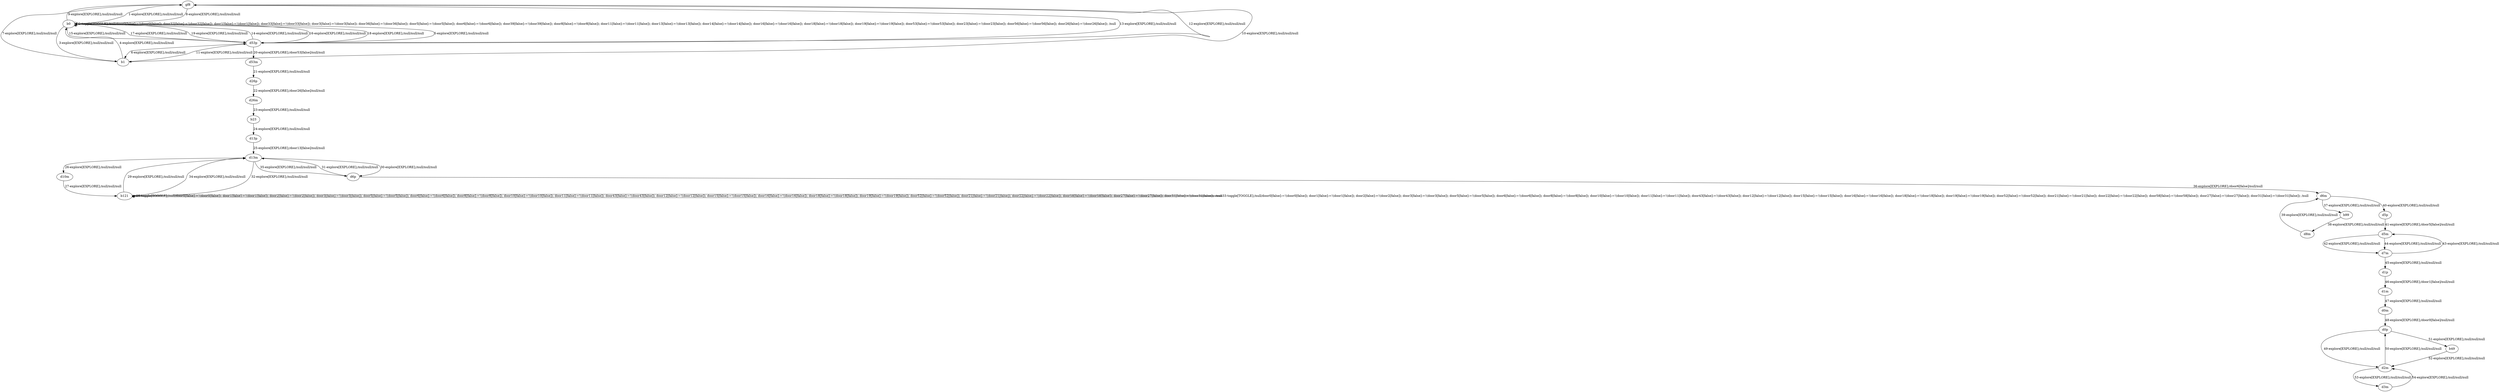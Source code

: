 # Total number of goals covered by this test: 1
# d3m --> d2m

digraph g {
"gf8" -> "b0" [label = "1-explore[EXPLORE];/null/null/null"];
"b0" -> "b0" [label = "2-toggle[TOGGLE];/null/door0[false]:=!(door0[false]); door32[false]:=!(door32[false]); door1[false]:=!(door1[false]); door33[false]:=!(door33[false]); door3[false]:=!(door3[false]); door36[false]:=!(door36[false]); door5[false]:=!(door5[false]); door6[false]:=!(door6[false]); door39[false]:=!(door39[false]); door8[false]:=!(door8[false]); door11[false]:=!(door11[false]); door13[false]:=!(door13[false]); door14[false]:=!(door14[false]); door16[false]:=!(door16[false]); door18[false]:=!(door18[false]); door19[false]:=!(door19[false]); door53[false]:=!(door53[false]); door23[false]:=!(door23[false]); door56[false]:=!(door56[false]); door26[false]:=!(door26[false]); /null"];
"b0" -> "b1" [label = "3-explore[EXPLORE];/null/null/null"];
"b1" -> "b0" [label = "4-explore[EXPLORE];/null/null/null"];
"b0" -> "d53p" [label = "5-explore[EXPLORE];/null/null/null"];
"d53p" -> "b1" [label = "6-explore[EXPLORE];/null/null/null"];
"b1" -> "gf8" [label = "7-explore[EXPLORE];/null/null/null"];
"gf8" -> "b0" [label = "8-explore[EXPLORE];/null/null/null"];
"b0" -> "gf8" [label = "9-explore[EXPLORE];/null/null/null"];
"gf8" -> "b1" [label = "10-explore[EXPLORE];/null/null/null"];
"b1" -> "d53p" [label = "11-explore[EXPLORE];/null/null/null"];
"d53p" -> "gf8" [label = "12-explore[EXPLORE];/null/null/null"];
"gf8" -> "d53p" [label = "13-explore[EXPLORE];/null/null/null"];
"d53p" -> "b0" [label = "14-explore[EXPLORE];/null/null/null"];
"b0" -> "d53p" [label = "15-explore[EXPLORE];/null/null/null"];
"d53p" -> "b0" [label = "16-explore[EXPLORE];/null/null/null"];
"b0" -> "d53p" [label = "17-explore[EXPLORE];/null/null/null"];
"d53p" -> "b0" [label = "18-explore[EXPLORE];/null/null/null"];
"b0" -> "d53p" [label = "19-explore[EXPLORE];/null/null/null"];
"d53p" -> "d53m" [label = "20-explore[EXPLORE];/door53[false]/null/null"];
"d53m" -> "d26p" [label = "21-explore[EXPLORE];/null/null/null"];
"d26p" -> "d26m" [label = "22-explore[EXPLORE];/door26[false]/null/null"];
"d26m" -> "b23" [label = "23-explore[EXPLORE];/null/null/null"];
"b23" -> "d13p" [label = "24-explore[EXPLORE];/null/null/null"];
"d13p" -> "d13m" [label = "25-explore[EXPLORE];/door13[false]/null/null"];
"d13m" -> "d10m" [label = "26-explore[EXPLORE];/null/null/null"];
"d10m" -> "b121" [label = "27-explore[EXPLORE];/null/null/null"];
"b121" -> "b121" [label = "28-toggle[TOGGLE];/null/door0[false]:=!(door0[false]); door1[false]:=!(door1[false]); door2[false]:=!(door2[false]); door3[false]:=!(door3[false]); door5[false]:=!(door5[false]); door6[false]:=!(door6[false]); door8[false]:=!(door8[false]); door10[false]:=!(door10[false]); door11[false]:=!(door11[false]); door43[false]:=!(door43[false]); door12[false]:=!(door12[false]); door15[false]:=!(door15[false]); door16[false]:=!(door16[false]); door18[false]:=!(door18[false]); door19[false]:=!(door19[false]); door52[false]:=!(door52[false]); door21[false]:=!(door21[false]); door22[false]:=!(door22[false]); door58[false]:=!(door58[false]); door27[false]:=!(door27[false]); door31[false]:=!(door31[false]); /null"];
"b121" -> "d13m" [label = "29-explore[EXPLORE];/null/null/null"];
"d13m" -> "d6p" [label = "30-explore[EXPLORE];/null/null/null"];
"d6p" -> "d13m" [label = "31-explore[EXPLORE];/null/null/null"];
"d13m" -> "b121" [label = "32-explore[EXPLORE];/null/null/null"];
"b121" -> "b121" [label = "33-toggle[TOGGLE];/null/door0[false]:=!(door0[false]); door1[false]:=!(door1[false]); door2[false]:=!(door2[false]); door3[false]:=!(door3[false]); door5[false]:=!(door5[false]); door6[false]:=!(door6[false]); door8[false]:=!(door8[false]); door10[false]:=!(door10[false]); door11[false]:=!(door11[false]); door43[false]:=!(door43[false]); door12[false]:=!(door12[false]); door15[false]:=!(door15[false]); door16[false]:=!(door16[false]); door18[false]:=!(door18[false]); door19[false]:=!(door19[false]); door52[false]:=!(door52[false]); door21[false]:=!(door21[false]); door22[false]:=!(door22[false]); door58[false]:=!(door58[false]); door27[false]:=!(door27[false]); door31[false]:=!(door31[false]); /null"];
"b121" -> "d13m" [label = "34-explore[EXPLORE];/null/null/null"];
"d13m" -> "d6p" [label = "35-explore[EXPLORE];/null/null/null"];
"d6p" -> "d6m" [label = "36-explore[EXPLORE];/door6[false]/null/null"];
"d6m" -> "b99" [label = "37-explore[EXPLORE];/null/null/null"];
"b99" -> "d8m" [label = "38-explore[EXPLORE];/null/null/null"];
"d8m" -> "d6m" [label = "39-explore[EXPLORE];/null/null/null"];
"d6m" -> "d5p" [label = "40-explore[EXPLORE];/null/null/null"];
"d5p" -> "d5m" [label = "41-explore[EXPLORE];/door5[false]/null/null"];
"d5m" -> "d7m" [label = "42-explore[EXPLORE];/null/null/null"];
"d7m" -> "d5m" [label = "43-explore[EXPLORE];/null/null/null"];
"d5m" -> "d7m" [label = "44-explore[EXPLORE];/null/null/null"];
"d7m" -> "d1p" [label = "45-explore[EXPLORE];/null/null/null"];
"d1p" -> "d1m" [label = "46-explore[EXPLORE];/door1[false]/null/null"];
"d1m" -> "d0m" [label = "47-explore[EXPLORE];/null/null/null"];
"d0m" -> "d0p" [label = "48-explore[EXPLORE];/door0[false]/null/null"];
"d0p" -> "d2m" [label = "49-explore[EXPLORE];/null/null/null"];
"d2m" -> "d0p" [label = "50-explore[EXPLORE];/null/null/null"];
"d0p" -> "b49" [label = "51-explore[EXPLORE];/null/null/null"];
"b49" -> "d2m" [label = "52-explore[EXPLORE];/null/null/null"];
"d2m" -> "d3m" [label = "53-explore[EXPLORE];/null/null/null"];
"d3m" -> "d2m" [label = "54-explore[EXPLORE];/null/null/null"];
}